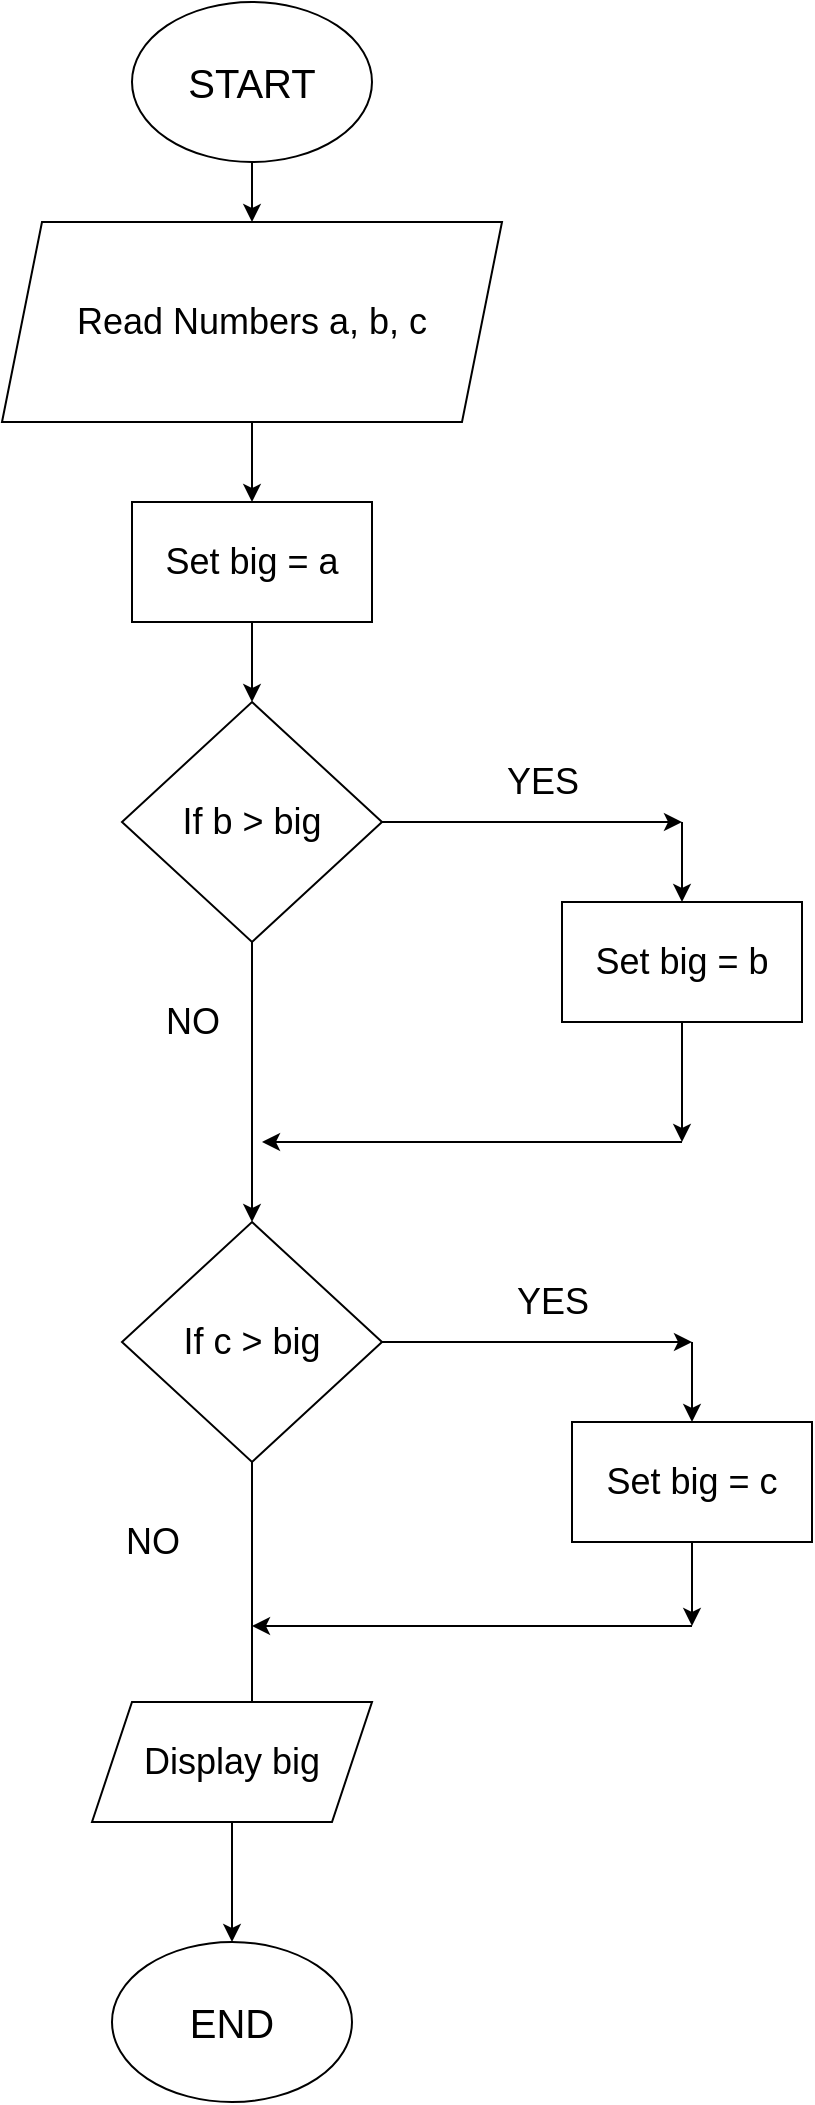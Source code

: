 <mxfile>
    <diagram id="0hFsfxlbe1tQhBy-i2K-" name="Page-1">
        <mxGraphModel dx="1276" dy="1040" grid="1" gridSize="10" guides="1" tooltips="1" connect="1" arrows="1" fold="1" page="1" pageScale="1" pageWidth="850" pageHeight="1100" math="0" shadow="0">
            <root>
                <mxCell id="0"/>
                <mxCell id="1" parent="0"/>
                <mxCell id="4" value="" style="edgeStyle=none;html=1;fontSize=20;" parent="1" source="2" target="5" edge="1">
                    <mxGeometry relative="1" as="geometry">
                        <mxPoint x="350" y="187" as="targetPoint"/>
                    </mxGeometry>
                </mxCell>
                <mxCell id="2" value="START" style="ellipse;whiteSpace=wrap;html=1;fontSize=20;" parent="1" vertex="1">
                    <mxGeometry x="290" y="21" width="120" height="80" as="geometry"/>
                </mxCell>
                <mxCell id="7" value="" style="edgeStyle=none;html=1;fontSize=18;" parent="1" source="5" target="6" edge="1">
                    <mxGeometry relative="1" as="geometry"/>
                </mxCell>
                <mxCell id="5" value="Read Numbers a, b, c" style="shape=parallelogram;perimeter=parallelogramPerimeter;whiteSpace=wrap;html=1;fixedSize=1;fontSize=18;fontStyle=0" parent="1" vertex="1">
                    <mxGeometry x="225" y="131" width="250" height="100" as="geometry"/>
                </mxCell>
                <mxCell id="29" style="edgeStyle=none;html=1;entryX=0.5;entryY=0;entryDx=0;entryDy=0;" edge="1" parent="1" source="6" target="28">
                    <mxGeometry relative="1" as="geometry"/>
                </mxCell>
                <mxCell id="6" value="Set big = a" style="whiteSpace=wrap;html=1;fontSize=18;fontStyle=0;" parent="1" vertex="1">
                    <mxGeometry x="290" y="271" width="120" height="60" as="geometry"/>
                </mxCell>
                <mxCell id="19" value="" style="edgeStyle=none;orthogonalLoop=1;jettySize=auto;html=1;fontSize=18;exitX=1;exitY=0.5;exitDx=0;exitDy=0;" parent="1" edge="1">
                    <mxGeometry width="100" relative="1" as="geometry">
                        <mxPoint x="410" y="431" as="sourcePoint"/>
                        <mxPoint x="565" y="431" as="targetPoint"/>
                        <Array as="points"/>
                    </mxGeometry>
                </mxCell>
                <mxCell id="20" value="YES" style="text;html=1;align=center;verticalAlign=middle;resizable=0;points=[];autosize=1;strokeColor=none;fillColor=none;fontSize=18;" parent="1" vertex="1">
                    <mxGeometry x="465" y="391" width="60" height="40" as="geometry"/>
                </mxCell>
                <mxCell id="21" value="" style="edgeStyle=none;orthogonalLoop=1;jettySize=auto;html=1;fontSize=18;entryX=0.5;entryY=0;entryDx=0;entryDy=0;" parent="1" target="30" edge="1">
                    <mxGeometry width="100" relative="1" as="geometry">
                        <mxPoint x="565" y="431" as="sourcePoint"/>
                        <mxPoint x="565" y="471" as="targetPoint"/>
                        <Array as="points"/>
                    </mxGeometry>
                </mxCell>
                <mxCell id="26" style="edgeStyle=none;html=1;fontSize=18;" parent="1" edge="1">
                    <mxGeometry relative="1" as="geometry">
                        <mxPoint x="565" y="531" as="sourcePoint"/>
                        <mxPoint x="565" y="591" as="targetPoint"/>
                    </mxGeometry>
                </mxCell>
                <mxCell id="24" value="END" style="ellipse;whiteSpace=wrap;html=1;fontSize=20;" parent="1" vertex="1">
                    <mxGeometry x="280" y="991" width="120" height="80" as="geometry"/>
                </mxCell>
                <mxCell id="34" value="" style="edgeStyle=none;html=1;fontSize=18;" edge="1" parent="1" source="28" target="33">
                    <mxGeometry relative="1" as="geometry"/>
                </mxCell>
                <mxCell id="28" value="If b &amp;gt; big" style="rhombus;whiteSpace=wrap;html=1;fontSize=18;" vertex="1" parent="1">
                    <mxGeometry x="285" y="371" width="130" height="120" as="geometry"/>
                </mxCell>
                <mxCell id="30" value="Set big = b" style="whiteSpace=wrap;html=1;fontSize=18;fontStyle=0;" vertex="1" parent="1">
                    <mxGeometry x="505" y="471" width="120" height="60" as="geometry"/>
                </mxCell>
                <mxCell id="45" style="edgeStyle=none;html=1;exitX=0.5;exitY=1;exitDx=0;exitDy=0;fontSize=18;" edge="1" parent="1" source="33">
                    <mxGeometry relative="1" as="geometry">
                        <mxPoint x="350" y="911" as="targetPoint"/>
                    </mxGeometry>
                </mxCell>
                <mxCell id="33" value="If c &amp;gt; big" style="rhombus;whiteSpace=wrap;html=1;fontSize=18;" vertex="1" parent="1">
                    <mxGeometry x="285" y="631" width="130" height="120" as="geometry"/>
                </mxCell>
                <mxCell id="35" value="" style="edgeStyle=none;orthogonalLoop=1;jettySize=auto;html=1;fontSize=18;" edge="1" parent="1">
                    <mxGeometry width="100" relative="1" as="geometry">
                        <mxPoint x="565" y="591" as="sourcePoint"/>
                        <mxPoint x="355" y="591" as="targetPoint"/>
                        <Array as="points"/>
                    </mxGeometry>
                </mxCell>
                <mxCell id="36" value="" style="edgeStyle=none;orthogonalLoop=1;jettySize=auto;html=1;fontSize=18;exitX=1;exitY=0.5;exitDx=0;exitDy=0;" edge="1" parent="1">
                    <mxGeometry width="100" relative="1" as="geometry">
                        <mxPoint x="415" y="691" as="sourcePoint"/>
                        <mxPoint x="570" y="691" as="targetPoint"/>
                        <Array as="points"/>
                    </mxGeometry>
                </mxCell>
                <mxCell id="37" value="YES" style="text;html=1;align=center;verticalAlign=middle;resizable=0;points=[];autosize=1;strokeColor=none;fillColor=none;fontSize=18;" vertex="1" parent="1">
                    <mxGeometry x="470" y="651" width="60" height="40" as="geometry"/>
                </mxCell>
                <mxCell id="38" value="" style="edgeStyle=none;orthogonalLoop=1;jettySize=auto;html=1;fontSize=18;entryX=0.5;entryY=0;entryDx=0;entryDy=0;" edge="1" parent="1" target="40">
                    <mxGeometry width="100" relative="1" as="geometry">
                        <mxPoint x="570" y="691" as="sourcePoint"/>
                        <mxPoint x="570" y="731" as="targetPoint"/>
                        <Array as="points"/>
                    </mxGeometry>
                </mxCell>
                <mxCell id="39" style="edgeStyle=none;html=1;fontSize=18;" edge="1" parent="1">
                    <mxGeometry relative="1" as="geometry">
                        <mxPoint x="570" y="791" as="sourcePoint"/>
                        <mxPoint x="570" y="833" as="targetPoint"/>
                    </mxGeometry>
                </mxCell>
                <mxCell id="40" value="Set big = c" style="whiteSpace=wrap;html=1;fontSize=18;fontStyle=0;" vertex="1" parent="1">
                    <mxGeometry x="510" y="731" width="120" height="60" as="geometry"/>
                </mxCell>
                <mxCell id="41" value="" style="edgeStyle=none;orthogonalLoop=1;jettySize=auto;html=1;fontSize=18;" edge="1" parent="1">
                    <mxGeometry width="100" relative="1" as="geometry">
                        <mxPoint x="570" y="833" as="sourcePoint"/>
                        <mxPoint x="350" y="833" as="targetPoint"/>
                        <Array as="points"/>
                    </mxGeometry>
                </mxCell>
                <mxCell id="43" value="NO" style="text;html=1;align=center;verticalAlign=middle;resizable=0;points=[];autosize=1;strokeColor=none;fillColor=none;fontSize=18;" vertex="1" parent="1">
                    <mxGeometry x="295" y="511" width="50" height="40" as="geometry"/>
                </mxCell>
                <mxCell id="44" value="NO" style="text;html=1;align=center;verticalAlign=middle;resizable=0;points=[];autosize=1;strokeColor=none;fillColor=none;fontSize=18;" vertex="1" parent="1">
                    <mxGeometry x="275" y="771" width="50" height="40" as="geometry"/>
                </mxCell>
                <mxCell id="47" style="edgeStyle=none;html=1;fontSize=18;" edge="1" parent="1" source="46" target="24">
                    <mxGeometry relative="1" as="geometry"/>
                </mxCell>
                <mxCell id="46" value="Display big" style="shape=parallelogram;perimeter=parallelogramPerimeter;whiteSpace=wrap;html=1;fixedSize=1;fontSize=18;" vertex="1" parent="1">
                    <mxGeometry x="270" y="871" width="140" height="60" as="geometry"/>
                </mxCell>
            </root>
        </mxGraphModel>
    </diagram>
</mxfile>